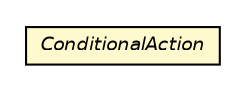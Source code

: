 #!/usr/local/bin/dot
#
# Class diagram 
# Generated by UMLGraph version 5.4 (http://www.umlgraph.org/)
#

digraph G {
	edge [fontname="Helvetica",fontsize=10,labelfontname="Helvetica",labelfontsize=10];
	node [fontname="Helvetica",fontsize=10,shape=plaintext];
	nodesep=0.25;
	ranksep=0.5;
	// jsl.modeling.ConditionalAction
	c54364 [label=<<table title="jsl.modeling.ConditionalAction" border="0" cellborder="1" cellspacing="0" cellpadding="2" port="p" bgcolor="lemonChiffon" href="./ConditionalAction.html">
		<tr><td><table border="0" cellspacing="0" cellpadding="1">
<tr><td align="center" balign="center"><font face="Helvetica-Oblique"> ConditionalAction </font></td></tr>
		</table></td></tr>
		</table>>, URL="./ConditionalAction.html", fontname="Helvetica", fontcolor="black", fontsize=9.0];
}

